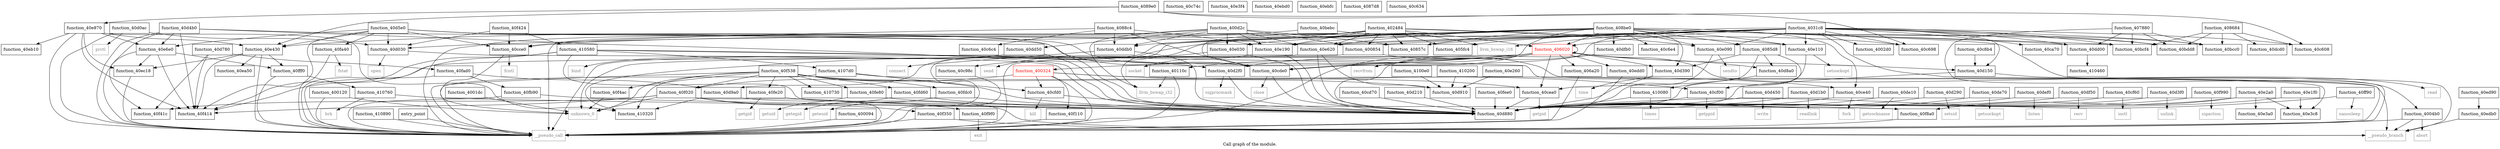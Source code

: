 digraph "Call graph of the module." {
  label="Call graph of the module.";
  node [shape=record];

  Node_function_40c8b4 [label="{function_40c8b4}"];
  Node_function_40d4b0 [label="{function_40d4b0}"];
  Node_function_40c98c [label="{function_40c98c}"];
  Node_function_40e2a0 [label="{function_40e2a0}"];
  Node_function_40ca70 [label="{function_40ca70}"];
  Node_function_40cce0 [label="{function_40cce0}"];
  Node_function_40cd70 [label="{function_40cd70}"];
  Node_function_40cde0 [label="{function_40cde0}"];
  Node_function_40c6e4 [label="{function_40c6e4}"];
  Node_function_40c74c [label="{function_40c74c}"];
  Node_function_40e3a0 [label="{function_40e3a0}"];
  Node_function_40d450 [label="{function_40d450}"];
  Node_function_40dfb0 [label="{function_40dfb0}"];
  Node_function_40d0ac [label="{function_40d0ac}"];
  Node_function_40e190 [label="{function_40e190}"];
  Node_function_40ce40 [label="{function_40ce40}"];
  Node_function_40d150 [label="{function_40d150}"];
  Node_function_40d5e0 [label="{function_40d5e0}"];
  Node_function_40e030 [label="{function_40e030}"];
  Node_function_40d780 [label="{function_40d780}"];
  Node_function_40dd50 [label="{function_40dd50}"];
  Node_function_40cea0 [label="{function_40cea0}"];
  Node_function_40d1b0 [label="{function_40d1b0}"];
  Node_function_40ddb0 [label="{function_40ddb0}"];
  Node_function_40d880 [label="{function_40d880}"];
  Node_function_40d8a0 [label="{function_40d8a0}"];
  Node_function_40e090 [label="{function_40e090}"];
  Node_function_40d210 [label="{function_40d210}"];
  Node_function_40de10 [label="{function_40de10}"];
  Node_function_40d910 [label="{function_40d910}"];
  Node_function_40e1f0 [label="{function_40e1f0}"];
  Node_function_40d290 [label="{function_40d290}"];
  Node_function_40de70 [label="{function_40de70}"];
  Node_function_40d9a0 [label="{function_40d9a0}"];
  Node_function_40e3c8 [label="{function_40e3c8}"];
  Node_function_40cf00 [label="{function_40cf00}"];
  Node_function_40d2f0 [label="{function_40d2f0}"];
  Node_function_40def0 [label="{function_40def0}"];
  Node_function_40d390 [label="{function_40d390}"];
  Node_function_40df50 [label="{function_40df50}"];
  Node_function_40cf60 [label="{function_40cf60}"];
  Node_function_40d3f0 [label="{function_40d3f0}"];
  Node_function_40cfd0 [label="{function_40cfd0}"];
  Node_function_40e260 [label="{function_40e260}"];
  Node_function_40d030 [label="{function_40d030}"];
  Node_function_40e3f4 [label="{function_40e3f4}"];
  Node_function_40e110 [label="{function_40e110}"];
  Node_function_40dcd0 [label="{function_40dcd0}"];
  Node_function_40dd00 [label="{function_40dd00}"];
  Node_function_40e430 [label="{function_40e430}"];
  Node_function_40ebd0 [label="{function_40ebd0}"];
  Node_function_40ebfc [label="{function_40ebfc}"];
  Node_function_40ec18 [label="{function_40ec18}"];
  Node_function_40ed90 [label="{function_40ed90}"];
  Node_function_40edb0 [label="{function_40edb0}"];
  Node_function_40edd0 [label="{function_40edd0}"];
  Node_getpid [color="gray50", fontcolor="gray50", label="{getpid}"];
  Node_getppid [color="gray50", fontcolor="gray50", label="{getppid}"];
  Node_function_40e620 [label="{function_40e620}"];
  Node_function_40e6e0 [label="{function_40e6e0}"];
  Node_function_40e870 [label="{function_40e870}"];
  Node_function_40ea50 [label="{function_40ea50}"];
  Node_function_40eb10 [label="{function_40eb10}"];
  Node_geteuid [color="gray50", fontcolor="gray50", label="{geteuid}"];
  Node_getgid [color="gray50", fontcolor="gray50", label="{getgid}"];
  Node_getuid [color="gray50", fontcolor="gray50", label="{getuid}"];
  Node_nanosleep [color="gray50", fontcolor="gray50", label="{nanosleep}"];
  Node_times [color="gray50", fontcolor="gray50", label="{times}"];
  Node_brk [color="gray50", fontcolor="gray50", label="{brk}"];
  Node_abort [color="gray50", fontcolor="gray50", label="{abort}"];
  Node_llvm_bswap_i32 [color="gray50", fontcolor="gray50", label="{llvm_bswap_i32}"];
  Node_llvm_bswap_i16 [color="gray50", fontcolor="gray50", label="{llvm_bswap_i16}"];
  Node_function_40f020 [label="{function_40f020}"];
  Node_function_40f110 [label="{function_40f110}"];
  Node_function_40f350 [label="{function_40f350}"];
  Node_function_40f414 [label="{function_40f414}"];
  Node_function_40f41c [label="{function_40f41c}"];
  Node_function_40f424 [label="{function_40f424}"];
  Node_function_40f4ac [label="{function_40f4ac}"];
  Node_function_40f538 [label="{function_40f538}"];
  Node_function_40f8a0 [label="{function_40f8a0}"];
  Node_function_40f990 [label="{function_40f990}"];
  Node_function_40f9f0 [label="{function_40f9f0}"];
  Node_function_40fa40 [label="{function_40fa40}"];
  Node_function_40fad0 [label="{function_40fad0}"];
  Node_function_40fb90 [label="{function_40fb90}"];
  Node_function_40fd60 [label="{function_40fd60}"];
  Node_function_40fdc0 [label="{function_40fdc0}"];
  Node_function_40fe20 [label="{function_40fe20}"];
  Node_function_40fe80 [label="{function_40fe80}"];
  Node_function_40fee0 [label="{function_40fee0}"];
  Node_function_40ff90 [label="{function_40ff90}"];
  Node_function_40fff0 [label="{function_40fff0}"];
  Node_function_410080 [label="{function_410080}"];
  Node_function_4100e0 [label="{function_4100e0}"];
  Node_function_410200 [label="{function_410200}"];
  Node_function_410320 [label="{function_410320}"];
  Node_function_410460 [label="{function_410460}"];
  Node_function_410580 [label="{function_410580}"];
  Node_function_410730 [label="{function_410730}"];
  Node_function_410760 [label="{function_410760}"];
  Node_function_4107d0 [label="{function_4107d0}"];
  Node_function_410890 [label="{function_410890}"];
  Node_unknown_0 [color="gray50", fontcolor="gray50", label="{unknown_0}"];
  Node_fcntl [color="gray50", fontcolor="gray50", label="{fcntl}"];
  Node_close [color="gray50", fontcolor="gray50", label="{close}"];
  Node_fork [color="gray50", fontcolor="gray50", label="{fork}"];
  Node_ioctl [color="gray50", fontcolor="gray50", label="{ioctl}"];
  Node_kill [color="gray50", fontcolor="gray50", label="{kill}"];
  Node_open [color="gray50", fontcolor="gray50", label="{open}"];
  Node_prctl [color="gray50", fontcolor="gray50", label="{prctl}"];
  Node_read [color="gray50", fontcolor="gray50", label="{read}"];
  Node_readlink [color="gray50", fontcolor="gray50", label="{readlink}"];
  Node_setsid [color="gray50", fontcolor="gray50", label="{setsid}"];
  Node_sigprocmask [color="gray50", fontcolor="gray50", label="{sigprocmask}"];
  Node_time [color="gray50", fontcolor="gray50", label="{time}"];
  Node_unlink [color="gray50", fontcolor="gray50", label="{unlink}"];
  Node_write [color="gray50", fontcolor="gray50", label="{write}"];
  Node_bind [color="gray50", fontcolor="gray50", label="{bind}"];
  Node_connect [color="gray50", fontcolor="gray50", label="{connect}"];
  Node_getsockname [color="gray50", fontcolor="gray50", label="{getsockname}"];
  Node_getsockopt [color="gray50", fontcolor="gray50", label="{getsockopt}"];
  Node_listen [color="gray50", fontcolor="gray50", label="{listen}"];
  Node_recv [color="gray50", fontcolor="gray50", label="{recv}"];
  Node_recvfrom [color="gray50", fontcolor="gray50", label="{recvfrom}"];
  Node_send [color="gray50", fontcolor="gray50", label="{send}"];
  Node_sendto [color="gray50", fontcolor="gray50", label="{sendto}"];
  Node_setsockopt [color="gray50", fontcolor="gray50", label="{setsockopt}"];
  Node_socket [color="gray50", fontcolor="gray50", label="{socket}"];
  Node_sigaction [color="gray50", fontcolor="gray50", label="{sigaction}"];
  Node_exit [color="gray50", fontcolor="gray50", label="{exit}"];
  Node_fstat [color="gray50", fontcolor="gray50", label="{fstat}"];
  Node_getegid [color="gray50", fontcolor="gray50", label="{getegid}"];
  Node___pseudo_call [color="gray50", fontcolor="gray50", label="{__pseudo_call}"];
  Node___pseudo_branch [color="gray50", fontcolor="gray50", label="{__pseudo_branch}"];
  Node_function_400094 [label="{function_400094}"];
  Node_function_400120 [label="{function_400120}"];
  Node_function_4001dc [label="{function_4001dc}"];
  Node_entry_point [label="{entry_point}"];
  Node_function_4002d0 [label="{function_4002d0}"];
  Node_function_400324 [color="red", fontcolor="red", label="{function_400324}"];
  Node_function_4004b0 [label="{function_4004b0}"];
  Node_function_407880 [label="{function_407880}"];
  Node_function_400854 [label="{function_400854}"];
  Node_function_400d2c [label="{function_400d2c}"];
  Node_function_40110c [label="{function_40110c}"];
  Node_function_402484 [label="{function_402484}"];
  Node_function_4031c8 [label="{function_4031c8}"];
  Node_function_405fc4 [label="{function_405fc4}"];
  Node_function_406020 [color="red", fontcolor="red", label="{function_406020}"];
  Node_function_406a20 [label="{function_406a20}"];
  Node_function_40857c [label="{function_40857c}"];
  Node_function_4085d8 [label="{function_4085d8}"];
  Node_function_408684 [label="{function_408684}"];
  Node_function_4087d8 [label="{function_4087d8}"];
  Node_function_4088c4 [label="{function_4088c4}"];
  Node_function_4089e0 [label="{function_4089e0}"];
  Node_function_408be0 [label="{function_408be0}"];
  Node_function_40bcc0 [label="{function_40bcc0}"];
  Node_function_40bcf4 [label="{function_40bcf4}"];
  Node_function_40bdd8 [label="{function_40bdd8}"];
  Node_function_40bebc [label="{function_40bebc}"];
  Node_function_40c608 [label="{function_40c608}"];
  Node_function_40c634 [label="{function_40c634}"];
  Node_function_40c698 [label="{function_40c698}"];
  Node_function_40c6c4 [label="{function_40c6c4}"];
  Node_function_40c8b4 -> Node_function_40d150;
  Node_function_40d4b0 -> Node_function_40cde0;
  Node_function_40d4b0 -> Node_function_40d880;
  Node_function_40d4b0 -> Node_function_40e6e0;
  Node_function_40d4b0 -> Node_function_40f414;
  Node_function_40d4b0 -> Node_function_40f41c;
  Node_function_40d4b0 -> Node___pseudo_call;
  Node_function_40c98c -> Node___pseudo_call;
  Node_function_40e2a0 -> Node_function_40e3a0;
  Node_function_40e2a0 -> Node_function_40d880;
  Node_function_40e2a0 -> Node_function_40e3c8;
  Node_function_40e2a0 -> Node_function_40f8a0;
  Node_function_40cce0 -> Node_unknown_0;
  Node_function_40cce0 -> Node_fcntl;
  Node_function_40cd70 -> Node_function_40d880;
  Node_function_40cde0 -> Node_function_40d880;
  Node_function_40cde0 -> Node_close;
  Node_function_40d450 -> Node_function_40d880;
  Node_function_40d450 -> Node_write;
  Node_function_40dfb0 -> Node_function_40d880;
  Node_function_40dfb0 -> Node_recvfrom;
  Node_function_40d0ac -> Node_function_40d030;
  Node_function_40d0ac -> Node_prctl;
  Node_function_40d0ac -> Node___pseudo_call;
  Node_function_40e190 -> Node_function_40d880;
  Node_function_40e190 -> Node_socket;
  Node_function_40ce40 -> Node_function_40d880;
  Node_function_40ce40 -> Node_fork;
  Node_function_40d150 -> Node_function_40d880;
  Node_function_40d150 -> Node_read;
  Node_function_40d5e0 -> Node_function_40cce0;
  Node_function_40d5e0 -> Node_function_40cde0;
  Node_function_40d5e0 -> Node_function_40d880;
  Node_function_40d5e0 -> Node_function_40d030;
  Node_function_40d5e0 -> Node_function_40e430;
  Node_function_40d5e0 -> Node_function_40e620;
  Node_function_40d5e0 -> Node_function_40e6e0;
  Node_function_40d5e0 -> Node_function_40f414;
  Node_function_40d5e0 -> Node_function_40fa40;
  Node_function_40e030 -> Node_function_40d880;
  Node_function_40e030 -> Node_send;
  Node_function_40d780 -> Node_function_40f414;
  Node_function_40d780 -> Node_function_40f41c;
  Node_function_40d780 -> Node_function_40fad0;
  Node_function_40dd50 -> Node_function_40d880;
  Node_function_40dd50 -> Node_bind;
  Node_function_40cea0 -> Node_function_40d880;
  Node_function_40cea0 -> Node_getpid;
  Node_function_40d1b0 -> Node_function_40d880;
  Node_function_40d1b0 -> Node_readlink;
  Node_function_40ddb0 -> Node_function_40d880;
  Node_function_40ddb0 -> Node_connect;
  Node_function_40d8a0 -> Node_function_410080;
  Node_function_40e090 -> Node_function_40d880;
  Node_function_40e090 -> Node_sendto;
  Node_function_40d210 -> Node_function_40d880;
  Node_function_40de10 -> Node_function_40d880;
  Node_function_40de10 -> Node_getsockname;
  Node_function_40e1f0 -> Node_function_40d880;
  Node_function_40e1f0 -> Node_function_40e3c8;
  Node_function_40d290 -> Node_function_40d880;
  Node_function_40d290 -> Node_setsid;
  Node_function_40de70 -> Node_function_40d880;
  Node_function_40de70 -> Node_getsockopt;
  Node_function_40d9a0 -> Node_function_410320;
  Node_function_40d9a0 -> Node___pseudo_branch;
  Node_function_40cf00 -> Node_function_40d880;
  Node_function_40cf00 -> Node_getppid;
  Node_function_40d2f0 -> Node_function_40d880;
  Node_function_40d2f0 -> Node_sigprocmask;
  Node_function_40def0 -> Node_function_40d880;
  Node_function_40def0 -> Node_listen;
  Node_function_40d390 -> Node_function_40d880;
  Node_function_40d390 -> Node_time;
  Node_function_40df50 -> Node_function_40d880;
  Node_function_40df50 -> Node_recv;
  Node_function_40cf60 -> Node_function_40d880;
  Node_function_40cf60 -> Node_ioctl;
  Node_function_40d3f0 -> Node_function_40d880;
  Node_function_40d3f0 -> Node_unlink;
  Node_function_40cfd0 -> Node_function_40d880;
  Node_function_40cfd0 -> Node_kill;
  Node_function_40e260 -> Node_function_40d910;
  Node_function_40d030 -> Node_function_40d880;
  Node_function_40d030 -> Node_open;
  Node_function_40e110 -> Node_function_40d880;
  Node_function_40e110 -> Node_setsockopt;
  Node_function_40dd00 -> Node_function_410460;
  Node_function_40e430 -> Node_function_40ec18;
  Node_function_40e430 -> Node_function_40ea50;
  Node_function_40e430 -> Node_function_40f414;
  Node_function_40e430 -> Node_function_40fff0;
  Node_function_40e430 -> Node___pseudo_call;
  Node_function_40ec18 -> Node___pseudo_call;
  Node_function_40ed90 -> Node_function_40edb0;
  Node_function_40edb0 -> Node___pseudo_branch;
  Node_function_40edd0 -> Node___pseudo_call;
  Node_function_40e620 -> Node_function_40d880;
  Node_function_40e620 -> Node_function_40d910;
  Node_function_40e620 -> Node___pseudo_call;
  Node_function_40e6e0 -> Node_function_40ec18;
  Node_function_40e6e0 -> Node_function_40f414;
  Node_function_40e6e0 -> Node_function_40fff0;
  Node_function_40e6e0 -> Node___pseudo_call;
  Node_function_40e870 -> Node_function_40e430;
  Node_function_40e870 -> Node_function_40ec18;
  Node_function_40e870 -> Node_function_40e6e0;
  Node_function_40e870 -> Node_function_40eb10;
  Node_function_40e870 -> Node_function_40f414;
  Node_function_40e870 -> Node_function_410320;
  Node_function_40e870 -> Node___pseudo_call;
  Node_function_40f020 -> Node_function_40f350;
  Node_function_40f020 -> Node_function_40f414;
  Node_function_40f020 -> Node_function_40f41c;
  Node_function_40f020 -> Node_function_40f9f0;
  Node_function_40f020 -> Node_unknown_0;
  Node_function_40f020 -> Node___pseudo_call;
  Node_function_40f110 -> Node___pseudo_call;
  Node_function_40f350 -> Node___pseudo_call;
  Node_function_40f350 -> Node___pseudo_branch;
  Node_function_40f424 -> Node_function_40cce0;
  Node_function_40f424 -> Node_function_40d030;
  Node_function_40f424 -> Node_function_410580;
  Node_function_40f4ac -> Node_unknown_0;
  Node_function_40f538 -> Node_function_40d880;
  Node_function_40f538 -> Node_function_40d910;
  Node_function_40f538 -> Node_function_40f020;
  Node_function_40f538 -> Node_function_40f4ac;
  Node_function_40f538 -> Node_function_40fd60;
  Node_function_40f538 -> Node_function_40fdc0;
  Node_function_40f538 -> Node_function_40fe20;
  Node_function_40f538 -> Node_function_40fe80;
  Node_function_40f538 -> Node_function_410320;
  Node_function_40f538 -> Node_function_410730;
  Node_function_40f538 -> Node_unknown_0;
  Node_function_40f538 -> Node___pseudo_call;
  Node_function_40f8a0 -> Node___pseudo_call;
  Node_function_40f990 -> Node_function_40d880;
  Node_function_40f990 -> Node_sigaction;
  Node_function_40f9f0 -> Node_exit;
  Node_function_40fa40 -> Node_fstat;
  Node_function_40fa40 -> Node___pseudo_call;
  Node_function_40fad0 -> Node_function_40d9a0;
  Node_function_40fad0 -> Node_function_40fb90;
  Node_function_40fad0 -> Node___pseudo_call;
  Node_function_40fb90 -> Node_function_40d880;
  Node_function_40fb90 -> Node___pseudo_call;
  Node_function_40fd60 -> Node_function_40d880;
  Node_function_40fd60 -> Node_getegid;
  Node_function_40fdc0 -> Node_function_40d880;
  Node_function_40fdc0 -> Node_geteuid;
  Node_function_40fe20 -> Node_function_40d880;
  Node_function_40fe20 -> Node_getgid;
  Node_function_40fe80 -> Node_function_40d880;
  Node_function_40fe80 -> Node_getuid;
  Node_function_40fee0 -> Node_function_40d880;
  Node_function_40ff90 -> Node_function_40d880;
  Node_function_40ff90 -> Node_nanosleep;
  Node_function_40fff0 -> Node_function_410760;
  Node_function_40fff0 -> Node___pseudo_call;
  Node_function_410080 -> Node_function_40d880;
  Node_function_410080 -> Node_times;
  Node_function_4100e0 -> Node_function_40d910;
  Node_function_410200 -> Node_function_40d910;
  Node_function_410580 -> Node_function_40e3c8;
  Node_function_410580 -> Node_function_40d2f0;
  Node_function_410580 -> Node_function_40f414;
  Node_function_410580 -> Node_function_40f8a0;
  Node_function_410580 -> Node_function_4107d0;
  Node_function_410580 -> Node___pseudo_call;
  Node_function_410760 -> Node_function_40d880;
  Node_function_410760 -> Node_brk;
  Node_function_4107d0 -> Node_function_40cea0;
  Node_function_4107d0 -> Node_function_40cfd0;
  Node_function_4107d0 -> Node___pseudo_call;
  Node_function_410890 -> Node___pseudo_call;
  Node_function_400094 -> Node___pseudo_call;
  Node_function_400120 -> Node_unknown_0;
  Node_function_400120 -> Node___pseudo_call;
  Node_function_4001dc -> Node_unknown_0;
  Node_entry_point -> Node___pseudo_call;
  Node_function_400324 -> Node_function_40ce40;
  Node_function_400324 -> Node_function_40cf00;
  Node_function_400324 -> Node_function_40cfd0;
  Node_function_400324 -> Node_function_40f020;
  Node_function_400324 -> Node_function_40f110;
  Node_function_400324 -> Node___pseudo_call;
  Node_function_4004b0 -> Node_abort;
  Node_function_4004b0 -> Node___pseudo_call;
  Node_function_4004b0 -> Node___pseudo_branch;
  Node_function_407880 -> Node_function_40dd00;
  Node_function_407880 -> Node___pseudo_call;
  Node_function_407880 -> Node_function_40bcc0;
  Node_function_407880 -> Node_function_40bcf4;
  Node_function_407880 -> Node_function_40bdd8;
  Node_function_400854 -> Node___pseudo_call;
  Node_function_400854 -> Node___pseudo_branch;
  Node_function_400d2c -> Node_function_40e190;
  Node_function_400d2c -> Node_function_40e030;
  Node_function_400d2c -> Node_function_40dd50;
  Node_function_400d2c -> Node_function_40ddb0;
  Node_function_400d2c -> Node_function_40e620;
  Node_function_400d2c -> Node_llvm_bswap_i32;
  Node_function_400d2c -> Node___pseudo_call;
  Node_function_400d2c -> Node_function_400854;
  Node_function_400d2c -> Node_function_40857c;
  Node_function_40110c -> Node_llvm_bswap_i32;
  Node_function_40110c -> Node___pseudo_call;
  Node_function_402484 -> Node_function_40cde0;
  Node_function_402484 -> Node_function_40e190;
  Node_function_402484 -> Node_function_40e090;
  Node_function_402484 -> Node_function_40e110;
  Node_function_402484 -> Node_function_40e620;
  Node_function_402484 -> Node_llvm_bswap_i32;
  Node_function_402484 -> Node_llvm_bswap_i16;
  Node_function_402484 -> Node___pseudo_call;
  Node_function_402484 -> Node_function_400854;
  Node_function_402484 -> Node_function_405fc4;
  Node_function_402484 -> Node_function_406020;
  Node_function_402484 -> Node_function_40857c;
  Node_function_4031c8 -> Node_function_40ca70;
  Node_function_4031c8 -> Node_function_40cde0;
  Node_function_4031c8 -> Node_function_40e190;
  Node_function_4031c8 -> Node_function_40d150;
  Node_function_4031c8 -> Node_function_40e090;
  Node_function_4031c8 -> Node_function_40d030;
  Node_function_4031c8 -> Node_function_40e110;
  Node_function_4031c8 -> Node_function_40dd00;
  Node_function_4031c8 -> Node_function_40e620;
  Node_function_4031c8 -> Node_llvm_bswap_i16;
  Node_function_4031c8 -> Node___pseudo_call;
  Node_function_4031c8 -> Node_function_4002d0;
  Node_function_4031c8 -> Node_function_400854;
  Node_function_4031c8 -> Node_function_405fc4;
  Node_function_4031c8 -> Node_function_406020;
  Node_function_4031c8 -> Node_function_40857c;
  Node_function_4031c8 -> Node_function_40bcc0;
  Node_function_4031c8 -> Node_function_40bcf4;
  Node_function_4031c8 -> Node_function_40bdd8;
  Node_function_4031c8 -> Node_function_40c608;
  Node_function_4031c8 -> Node_function_40c698;
  Node_function_406020 -> Node_function_40cde0;
  Node_function_406020 -> Node_function_40d150;
  Node_function_406020 -> Node_function_40cea0;
  Node_function_406020 -> Node_function_40d8a0;
  Node_function_406020 -> Node_function_40d2f0;
  Node_function_406020 -> Node_function_40d390;
  Node_function_406020 -> Node_function_40edd0;
  Node_function_406020 -> Node_function_40f414;
  Node_function_406020 -> Node_function_410320;
  Node_function_406020 -> Node_unknown_0;
  Node_function_406020 -> Node___pseudo_call;
  Node_function_406020 -> Node_function_400324;
  Node_function_406020 -> Node_function_4004b0;
  Node_function_406020 -> Node_function_40110c;
  Node_function_406020 -> Node_function_406020;
  Node_function_406020 -> Node_function_406a20;
  Node_function_406a20 -> Node___pseudo_call;
  Node_function_4085d8 -> Node_function_40cea0;
  Node_function_4085d8 -> Node_function_40d8a0;
  Node_function_4085d8 -> Node_function_40cf00;
  Node_function_4085d8 -> Node_function_40d390;
  Node_function_408684 -> Node_function_40dcd0;
  Node_function_408684 -> Node_function_40bcc0;
  Node_function_408684 -> Node_function_40bcf4;
  Node_function_408684 -> Node_function_40bdd8;
  Node_function_408684 -> Node_function_40c608;
  Node_function_4088c4 -> Node_function_40cce0;
  Node_function_4088c4 -> Node_function_40cde0;
  Node_function_4088c4 -> Node_function_40e190;
  Node_function_4088c4 -> Node_function_40ddb0;
  Node_function_4088c4 -> Node_function_40c6c4;
  Node_function_4089e0 -> Node_function_40e430;
  Node_function_4089e0 -> Node_function_40e870;
  Node_function_4089e0 -> Node_function_40c608;
  Node_function_4089e0 -> Node_function_40c698;
  Node_function_408be0 -> Node_function_40c98c;
  Node_function_408be0 -> Node_function_40cce0;
  Node_function_408be0 -> Node_function_40cde0;
  Node_function_408be0 -> Node_function_40c6e4;
  Node_function_408be0 -> Node_function_40dfb0;
  Node_function_408be0 -> Node_function_40e190;
  Node_function_408be0 -> Node_function_40ce40;
  Node_function_408be0 -> Node_function_40e030;
  Node_function_408be0 -> Node_function_40ddb0;
  Node_function_408be0 -> Node_function_40e090;
  Node_function_408be0 -> Node_function_40d9a0;
  Node_function_408be0 -> Node_function_40d390;
  Node_function_408be0 -> Node_function_40e110;
  Node_function_408be0 -> Node_function_40dd00;
  Node_function_408be0 -> Node_function_40e620;
  Node_function_408be0 -> Node___pseudo_call;
  Node_function_408be0 -> Node___pseudo_branch;
  Node_function_408be0 -> Node_function_406020;
  Node_function_408be0 -> Node_function_40857c;
  Node_function_408be0 -> Node_function_4085d8;
  Node_function_408be0 -> Node_function_40bcc0;
  Node_function_408be0 -> Node_function_40bcf4;
  Node_function_408be0 -> Node_function_40bdd8;
  Node_function_40bebc -> Node_function_40e430;
  Node_function_40bebc -> Node_function_40c698;
}

